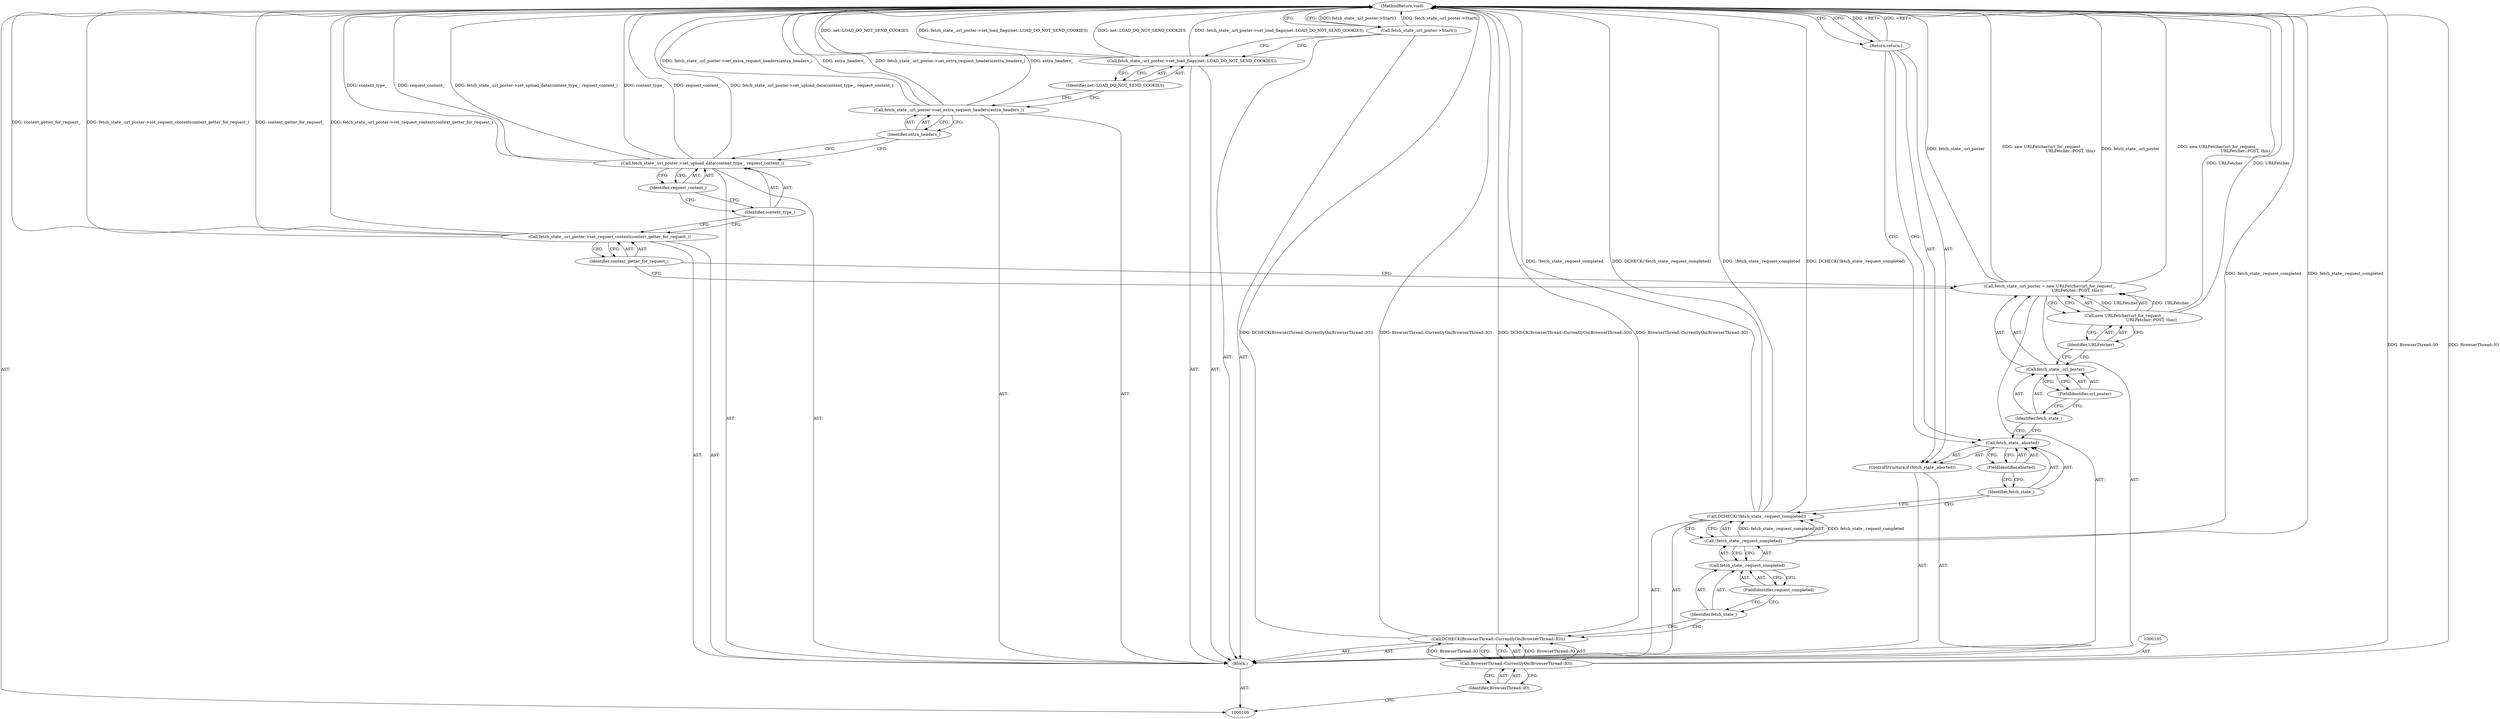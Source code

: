 digraph "1_Chrome_a6e146b4a369b31afa4c4323cc813dcbe0ef0c2b" {
"1000132" [label="(MethodReturn,void)"];
"1000101" [label="(Block,)"];
"1000122" [label="(Call,fetch_state_.url_poster->set_request_context(context_getter_for_request_))"];
"1000123" [label="(Identifier,context_getter_for_request_)"];
"1000124" [label="(Call,fetch_state_.url_poster->set_upload_data(content_type_, request_content_))"];
"1000125" [label="(Identifier,content_type_)"];
"1000126" [label="(Identifier,request_content_)"];
"1000127" [label="(Call,fetch_state_.url_poster->set_extra_request_headers(extra_headers_))"];
"1000128" [label="(Identifier,extra_headers_)"];
"1000129" [label="(Call,fetch_state_.url_poster->set_load_flags(net::LOAD_DO_NOT_SEND_COOKIES))"];
"1000130" [label="(Identifier,net::LOAD_DO_NOT_SEND_COOKIES)"];
"1000131" [label="(Call,fetch_state_.url_poster->Start())"];
"1000102" [label="(Call,DCHECK(BrowserThread::CurrentlyOn(BrowserThread::IO)))"];
"1000104" [label="(Identifier,BrowserThread::IO)"];
"1000103" [label="(Call,BrowserThread::CurrentlyOn(BrowserThread::IO))"];
"1000108" [label="(Call,fetch_state_.request_completed)"];
"1000109" [label="(Identifier,fetch_state_)"];
"1000106" [label="(Call,DCHECK(!fetch_state_.request_completed))"];
"1000110" [label="(FieldIdentifier,request_completed)"];
"1000107" [label="(Call,!fetch_state_.request_completed)"];
"1000114" [label="(FieldIdentifier,aborted)"];
"1000111" [label="(ControlStructure,if (fetch_state_.aborted))"];
"1000112" [label="(Call,fetch_state_.aborted)"];
"1000113" [label="(Identifier,fetch_state_)"];
"1000115" [label="(Return,return;)"];
"1000119" [label="(FieldIdentifier,url_poster)"];
"1000116" [label="(Call,fetch_state_.url_poster = new URLFetcher(url_for_request_,\n                                           URLFetcher::POST, this))"];
"1000117" [label="(Call,fetch_state_.url_poster)"];
"1000118" [label="(Identifier,fetch_state_)"];
"1000120" [label="(Call,new URLFetcher(url_for_request_,\n                                           URLFetcher::POST, this))"];
"1000121" [label="(Identifier,URLFetcher)"];
"1000132" -> "1000100"  [label="AST: "];
"1000132" -> "1000115"  [label="CFG: "];
"1000132" -> "1000131"  [label="CFG: "];
"1000116" -> "1000132"  [label="DDG: fetch_state_.url_poster"];
"1000116" -> "1000132"  [label="DDG: new URLFetcher(url_for_request_,\n                                           URLFetcher::POST, this)"];
"1000124" -> "1000132"  [label="DDG: content_type_"];
"1000124" -> "1000132"  [label="DDG: request_content_"];
"1000124" -> "1000132"  [label="DDG: fetch_state_.url_poster->set_upload_data(content_type_, request_content_)"];
"1000107" -> "1000132"  [label="DDG: fetch_state_.request_completed"];
"1000106" -> "1000132"  [label="DDG: !fetch_state_.request_completed"];
"1000106" -> "1000132"  [label="DDG: DCHECK(!fetch_state_.request_completed)"];
"1000103" -> "1000132"  [label="DDG: BrowserThread::IO"];
"1000122" -> "1000132"  [label="DDG: context_getter_for_request_"];
"1000122" -> "1000132"  [label="DDG: fetch_state_.url_poster->set_request_context(context_getter_for_request_)"];
"1000120" -> "1000132"  [label="DDG: URLFetcher"];
"1000127" -> "1000132"  [label="DDG: fetch_state_.url_poster->set_extra_request_headers(extra_headers_)"];
"1000127" -> "1000132"  [label="DDG: extra_headers_"];
"1000102" -> "1000132"  [label="DDG: DCHECK(BrowserThread::CurrentlyOn(BrowserThread::IO))"];
"1000102" -> "1000132"  [label="DDG: BrowserThread::CurrentlyOn(BrowserThread::IO)"];
"1000129" -> "1000132"  [label="DDG: net::LOAD_DO_NOT_SEND_COOKIES"];
"1000129" -> "1000132"  [label="DDG: fetch_state_.url_poster->set_load_flags(net::LOAD_DO_NOT_SEND_COOKIES)"];
"1000131" -> "1000132"  [label="DDG: fetch_state_.url_poster->Start()"];
"1000115" -> "1000132"  [label="DDG: <RET>"];
"1000101" -> "1000100"  [label="AST: "];
"1000102" -> "1000101"  [label="AST: "];
"1000105" -> "1000101"  [label="AST: "];
"1000106" -> "1000101"  [label="AST: "];
"1000111" -> "1000101"  [label="AST: "];
"1000116" -> "1000101"  [label="AST: "];
"1000122" -> "1000101"  [label="AST: "];
"1000124" -> "1000101"  [label="AST: "];
"1000127" -> "1000101"  [label="AST: "];
"1000129" -> "1000101"  [label="AST: "];
"1000131" -> "1000101"  [label="AST: "];
"1000122" -> "1000101"  [label="AST: "];
"1000122" -> "1000123"  [label="CFG: "];
"1000123" -> "1000122"  [label="AST: "];
"1000125" -> "1000122"  [label="CFG: "];
"1000122" -> "1000132"  [label="DDG: context_getter_for_request_"];
"1000122" -> "1000132"  [label="DDG: fetch_state_.url_poster->set_request_context(context_getter_for_request_)"];
"1000123" -> "1000122"  [label="AST: "];
"1000123" -> "1000116"  [label="CFG: "];
"1000122" -> "1000123"  [label="CFG: "];
"1000124" -> "1000101"  [label="AST: "];
"1000124" -> "1000126"  [label="CFG: "];
"1000125" -> "1000124"  [label="AST: "];
"1000126" -> "1000124"  [label="AST: "];
"1000128" -> "1000124"  [label="CFG: "];
"1000124" -> "1000132"  [label="DDG: content_type_"];
"1000124" -> "1000132"  [label="DDG: request_content_"];
"1000124" -> "1000132"  [label="DDG: fetch_state_.url_poster->set_upload_data(content_type_, request_content_)"];
"1000125" -> "1000124"  [label="AST: "];
"1000125" -> "1000122"  [label="CFG: "];
"1000126" -> "1000125"  [label="CFG: "];
"1000126" -> "1000124"  [label="AST: "];
"1000126" -> "1000125"  [label="CFG: "];
"1000124" -> "1000126"  [label="CFG: "];
"1000127" -> "1000101"  [label="AST: "];
"1000127" -> "1000128"  [label="CFG: "];
"1000128" -> "1000127"  [label="AST: "];
"1000130" -> "1000127"  [label="CFG: "];
"1000127" -> "1000132"  [label="DDG: fetch_state_.url_poster->set_extra_request_headers(extra_headers_)"];
"1000127" -> "1000132"  [label="DDG: extra_headers_"];
"1000128" -> "1000127"  [label="AST: "];
"1000128" -> "1000124"  [label="CFG: "];
"1000127" -> "1000128"  [label="CFG: "];
"1000129" -> "1000101"  [label="AST: "];
"1000129" -> "1000130"  [label="CFG: "];
"1000130" -> "1000129"  [label="AST: "];
"1000131" -> "1000129"  [label="CFG: "];
"1000129" -> "1000132"  [label="DDG: net::LOAD_DO_NOT_SEND_COOKIES"];
"1000129" -> "1000132"  [label="DDG: fetch_state_.url_poster->set_load_flags(net::LOAD_DO_NOT_SEND_COOKIES)"];
"1000130" -> "1000129"  [label="AST: "];
"1000130" -> "1000127"  [label="CFG: "];
"1000129" -> "1000130"  [label="CFG: "];
"1000131" -> "1000101"  [label="AST: "];
"1000131" -> "1000129"  [label="CFG: "];
"1000132" -> "1000131"  [label="CFG: "];
"1000131" -> "1000132"  [label="DDG: fetch_state_.url_poster->Start()"];
"1000102" -> "1000101"  [label="AST: "];
"1000102" -> "1000103"  [label="CFG: "];
"1000103" -> "1000102"  [label="AST: "];
"1000109" -> "1000102"  [label="CFG: "];
"1000102" -> "1000132"  [label="DDG: DCHECK(BrowserThread::CurrentlyOn(BrowserThread::IO))"];
"1000102" -> "1000132"  [label="DDG: BrowserThread::CurrentlyOn(BrowserThread::IO)"];
"1000103" -> "1000102"  [label="DDG: BrowserThread::IO"];
"1000104" -> "1000103"  [label="AST: "];
"1000104" -> "1000100"  [label="CFG: "];
"1000103" -> "1000104"  [label="CFG: "];
"1000103" -> "1000102"  [label="AST: "];
"1000103" -> "1000104"  [label="CFG: "];
"1000104" -> "1000103"  [label="AST: "];
"1000102" -> "1000103"  [label="CFG: "];
"1000103" -> "1000132"  [label="DDG: BrowserThread::IO"];
"1000103" -> "1000102"  [label="DDG: BrowserThread::IO"];
"1000108" -> "1000107"  [label="AST: "];
"1000108" -> "1000110"  [label="CFG: "];
"1000109" -> "1000108"  [label="AST: "];
"1000110" -> "1000108"  [label="AST: "];
"1000107" -> "1000108"  [label="CFG: "];
"1000109" -> "1000108"  [label="AST: "];
"1000109" -> "1000102"  [label="CFG: "];
"1000110" -> "1000109"  [label="CFG: "];
"1000106" -> "1000101"  [label="AST: "];
"1000106" -> "1000107"  [label="CFG: "];
"1000107" -> "1000106"  [label="AST: "];
"1000113" -> "1000106"  [label="CFG: "];
"1000106" -> "1000132"  [label="DDG: !fetch_state_.request_completed"];
"1000106" -> "1000132"  [label="DDG: DCHECK(!fetch_state_.request_completed)"];
"1000107" -> "1000106"  [label="DDG: fetch_state_.request_completed"];
"1000110" -> "1000108"  [label="AST: "];
"1000110" -> "1000109"  [label="CFG: "];
"1000108" -> "1000110"  [label="CFG: "];
"1000107" -> "1000106"  [label="AST: "];
"1000107" -> "1000108"  [label="CFG: "];
"1000108" -> "1000107"  [label="AST: "];
"1000106" -> "1000107"  [label="CFG: "];
"1000107" -> "1000132"  [label="DDG: fetch_state_.request_completed"];
"1000107" -> "1000106"  [label="DDG: fetch_state_.request_completed"];
"1000114" -> "1000112"  [label="AST: "];
"1000114" -> "1000113"  [label="CFG: "];
"1000112" -> "1000114"  [label="CFG: "];
"1000111" -> "1000101"  [label="AST: "];
"1000112" -> "1000111"  [label="AST: "];
"1000115" -> "1000111"  [label="AST: "];
"1000112" -> "1000111"  [label="AST: "];
"1000112" -> "1000114"  [label="CFG: "];
"1000113" -> "1000112"  [label="AST: "];
"1000114" -> "1000112"  [label="AST: "];
"1000115" -> "1000112"  [label="CFG: "];
"1000118" -> "1000112"  [label="CFG: "];
"1000113" -> "1000112"  [label="AST: "];
"1000113" -> "1000106"  [label="CFG: "];
"1000114" -> "1000113"  [label="CFG: "];
"1000115" -> "1000111"  [label="AST: "];
"1000115" -> "1000112"  [label="CFG: "];
"1000132" -> "1000115"  [label="CFG: "];
"1000115" -> "1000132"  [label="DDG: <RET>"];
"1000119" -> "1000117"  [label="AST: "];
"1000119" -> "1000118"  [label="CFG: "];
"1000117" -> "1000119"  [label="CFG: "];
"1000116" -> "1000101"  [label="AST: "];
"1000116" -> "1000120"  [label="CFG: "];
"1000117" -> "1000116"  [label="AST: "];
"1000120" -> "1000116"  [label="AST: "];
"1000123" -> "1000116"  [label="CFG: "];
"1000116" -> "1000132"  [label="DDG: fetch_state_.url_poster"];
"1000116" -> "1000132"  [label="DDG: new URLFetcher(url_for_request_,\n                                           URLFetcher::POST, this)"];
"1000120" -> "1000116"  [label="DDG: URLFetcher"];
"1000117" -> "1000116"  [label="AST: "];
"1000117" -> "1000119"  [label="CFG: "];
"1000118" -> "1000117"  [label="AST: "];
"1000119" -> "1000117"  [label="AST: "];
"1000121" -> "1000117"  [label="CFG: "];
"1000118" -> "1000117"  [label="AST: "];
"1000118" -> "1000112"  [label="CFG: "];
"1000119" -> "1000118"  [label="CFG: "];
"1000120" -> "1000116"  [label="AST: "];
"1000120" -> "1000121"  [label="CFG: "];
"1000121" -> "1000120"  [label="AST: "];
"1000116" -> "1000120"  [label="CFG: "];
"1000120" -> "1000132"  [label="DDG: URLFetcher"];
"1000120" -> "1000116"  [label="DDG: URLFetcher"];
"1000121" -> "1000120"  [label="AST: "];
"1000121" -> "1000117"  [label="CFG: "];
"1000120" -> "1000121"  [label="CFG: "];
}
